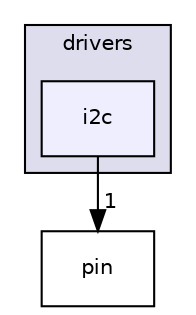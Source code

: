 digraph "i2c" {
  compound=true
  node [ fontsize="10", fontname="Helvetica"];
  edge [ labelfontsize="10", labelfontname="Helvetica"];
  subgraph clusterdir_3272f9f9556099c0b986cb38fa788482 {
    graph [ bgcolor="#ddddee", pencolor="black", label="drivers" fontname="Helvetica", fontsize="10", URL="dir_3272f9f9556099c0b986cb38fa788482.html"]
  dir_02e8ea39739cdacca6917db971fc619a [shape=box, label="i2c", style="filled", fillcolor="#eeeeff", pencolor="black", URL="dir_02e8ea39739cdacca6917db971fc619a.html"];
  }
  dir_7c4554949c0096211eedfa2401574096 [shape=box label="pin" URL="dir_7c4554949c0096211eedfa2401574096.html"];
  dir_02e8ea39739cdacca6917db971fc619a->dir_7c4554949c0096211eedfa2401574096 [headlabel="1", labeldistance=1.5 headhref="dir_000019_000023.html"];
}
